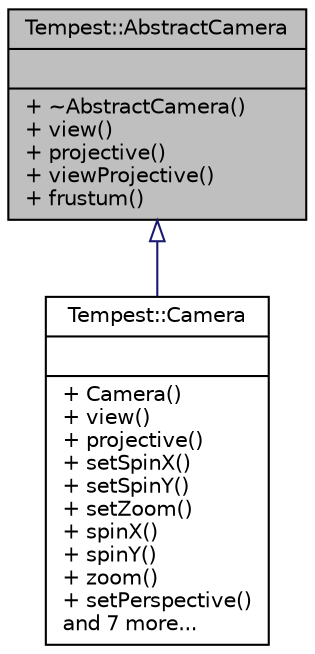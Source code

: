 digraph "Tempest::AbstractCamera"
{
  edge [fontname="Helvetica",fontsize="10",labelfontname="Helvetica",labelfontsize="10"];
  node [fontname="Helvetica",fontsize="10",shape=record];
  Node0 [label="{Tempest::AbstractCamera\n||+ ~AbstractCamera()\l+ view()\l+ projective()\l+ viewProjective()\l+ frustum()\l}",height=0.2,width=0.4,color="black", fillcolor="grey75", style="filled", fontcolor="black"];
  Node0 -> Node1 [dir="back",color="midnightblue",fontsize="10",style="solid",arrowtail="onormal",fontname="Helvetica"];
  Node1 [label="{Tempest::Camera\n||+ Camera()\l+ view()\l+ projective()\l+ setSpinX()\l+ setSpinY()\l+ setZoom()\l+ spinX()\l+ spinY()\l+ zoom()\l+ setPerspective()\land 7 more...\l}",height=0.2,width=0.4,color="black", fillcolor="white", style="filled",URL="$class_tempest_1_1_camera.html"];
}
